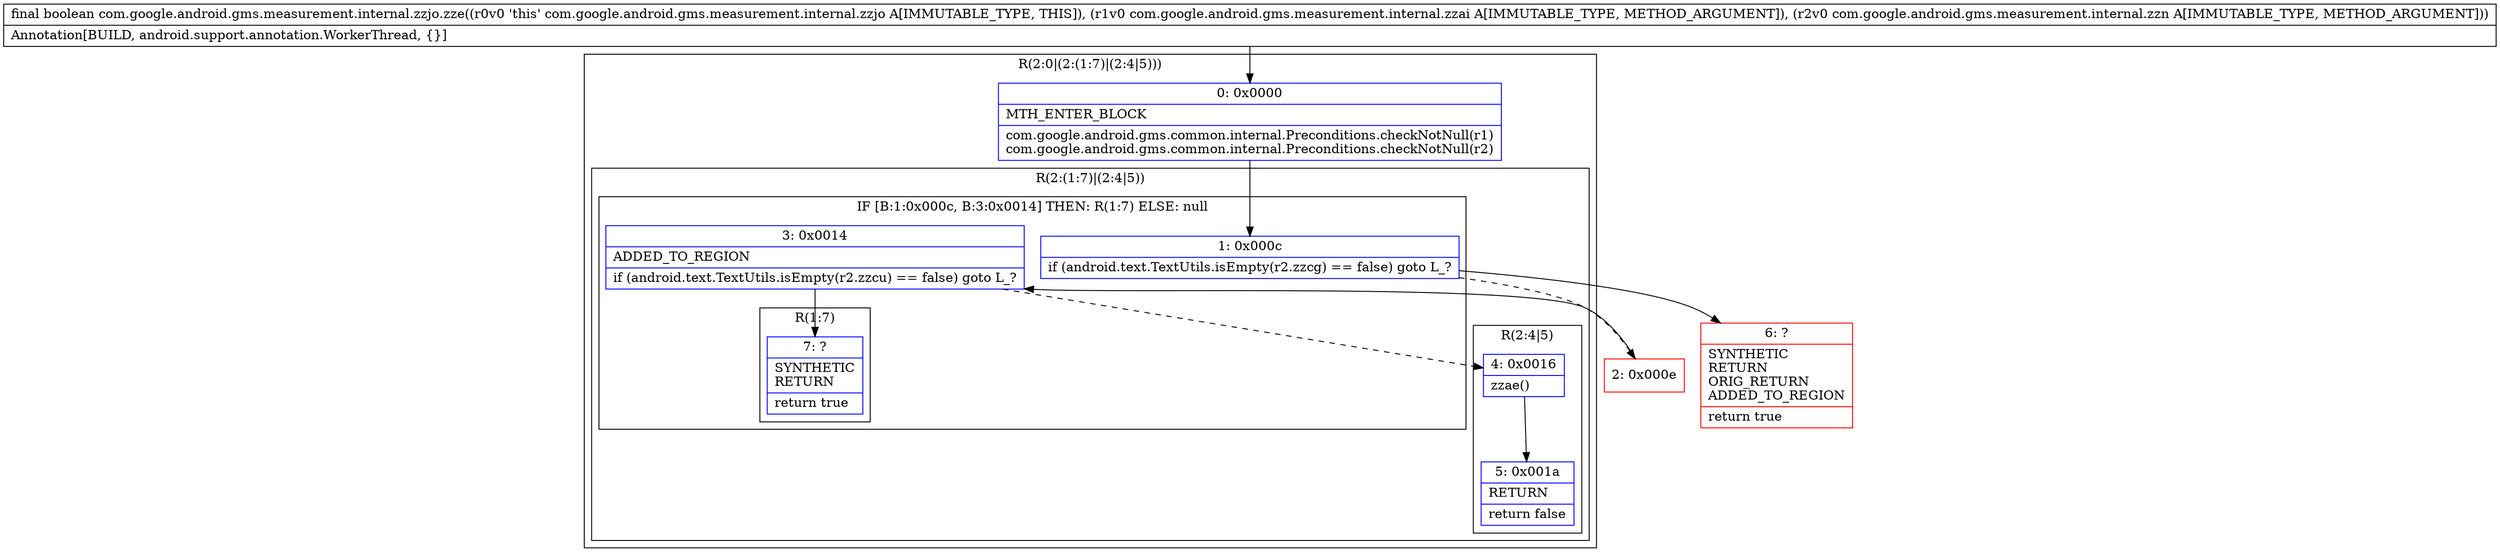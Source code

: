 digraph "CFG forcom.google.android.gms.measurement.internal.zzjo.zze(Lcom\/google\/android\/gms\/measurement\/internal\/zzai;Lcom\/google\/android\/gms\/measurement\/internal\/zzn;)Z" {
subgraph cluster_Region_1276991749 {
label = "R(2:0|(2:(1:7)|(2:4|5)))";
node [shape=record,color=blue];
Node_0 [shape=record,label="{0\:\ 0x0000|MTH_ENTER_BLOCK\l|com.google.android.gms.common.internal.Preconditions.checkNotNull(r1)\lcom.google.android.gms.common.internal.Preconditions.checkNotNull(r2)\l}"];
subgraph cluster_Region_1285102461 {
label = "R(2:(1:7)|(2:4|5))";
node [shape=record,color=blue];
subgraph cluster_IfRegion_310913583 {
label = "IF [B:1:0x000c, B:3:0x0014] THEN: R(1:7) ELSE: null";
node [shape=record,color=blue];
Node_1 [shape=record,label="{1\:\ 0x000c|if (android.text.TextUtils.isEmpty(r2.zzcg) == false) goto L_?\l}"];
Node_3 [shape=record,label="{3\:\ 0x0014|ADDED_TO_REGION\l|if (android.text.TextUtils.isEmpty(r2.zzcu) == false) goto L_?\l}"];
subgraph cluster_Region_340191810 {
label = "R(1:7)";
node [shape=record,color=blue];
Node_7 [shape=record,label="{7\:\ ?|SYNTHETIC\lRETURN\l|return true\l}"];
}
}
subgraph cluster_Region_850742462 {
label = "R(2:4|5)";
node [shape=record,color=blue];
Node_4 [shape=record,label="{4\:\ 0x0016|zzae()\l}"];
Node_5 [shape=record,label="{5\:\ 0x001a|RETURN\l|return false\l}"];
}
}
}
Node_2 [shape=record,color=red,label="{2\:\ 0x000e}"];
Node_6 [shape=record,color=red,label="{6\:\ ?|SYNTHETIC\lRETURN\lORIG_RETURN\lADDED_TO_REGION\l|return true\l}"];
MethodNode[shape=record,label="{final boolean com.google.android.gms.measurement.internal.zzjo.zze((r0v0 'this' com.google.android.gms.measurement.internal.zzjo A[IMMUTABLE_TYPE, THIS]), (r1v0 com.google.android.gms.measurement.internal.zzai A[IMMUTABLE_TYPE, METHOD_ARGUMENT]), (r2v0 com.google.android.gms.measurement.internal.zzn A[IMMUTABLE_TYPE, METHOD_ARGUMENT]))  | Annotation[BUILD, android.support.annotation.WorkerThread, \{\}]\l}"];
MethodNode -> Node_0;
Node_0 -> Node_1;
Node_1 -> Node_2[style=dashed];
Node_1 -> Node_6;
Node_3 -> Node_4[style=dashed];
Node_3 -> Node_7;
Node_4 -> Node_5;
Node_2 -> Node_3;
}

